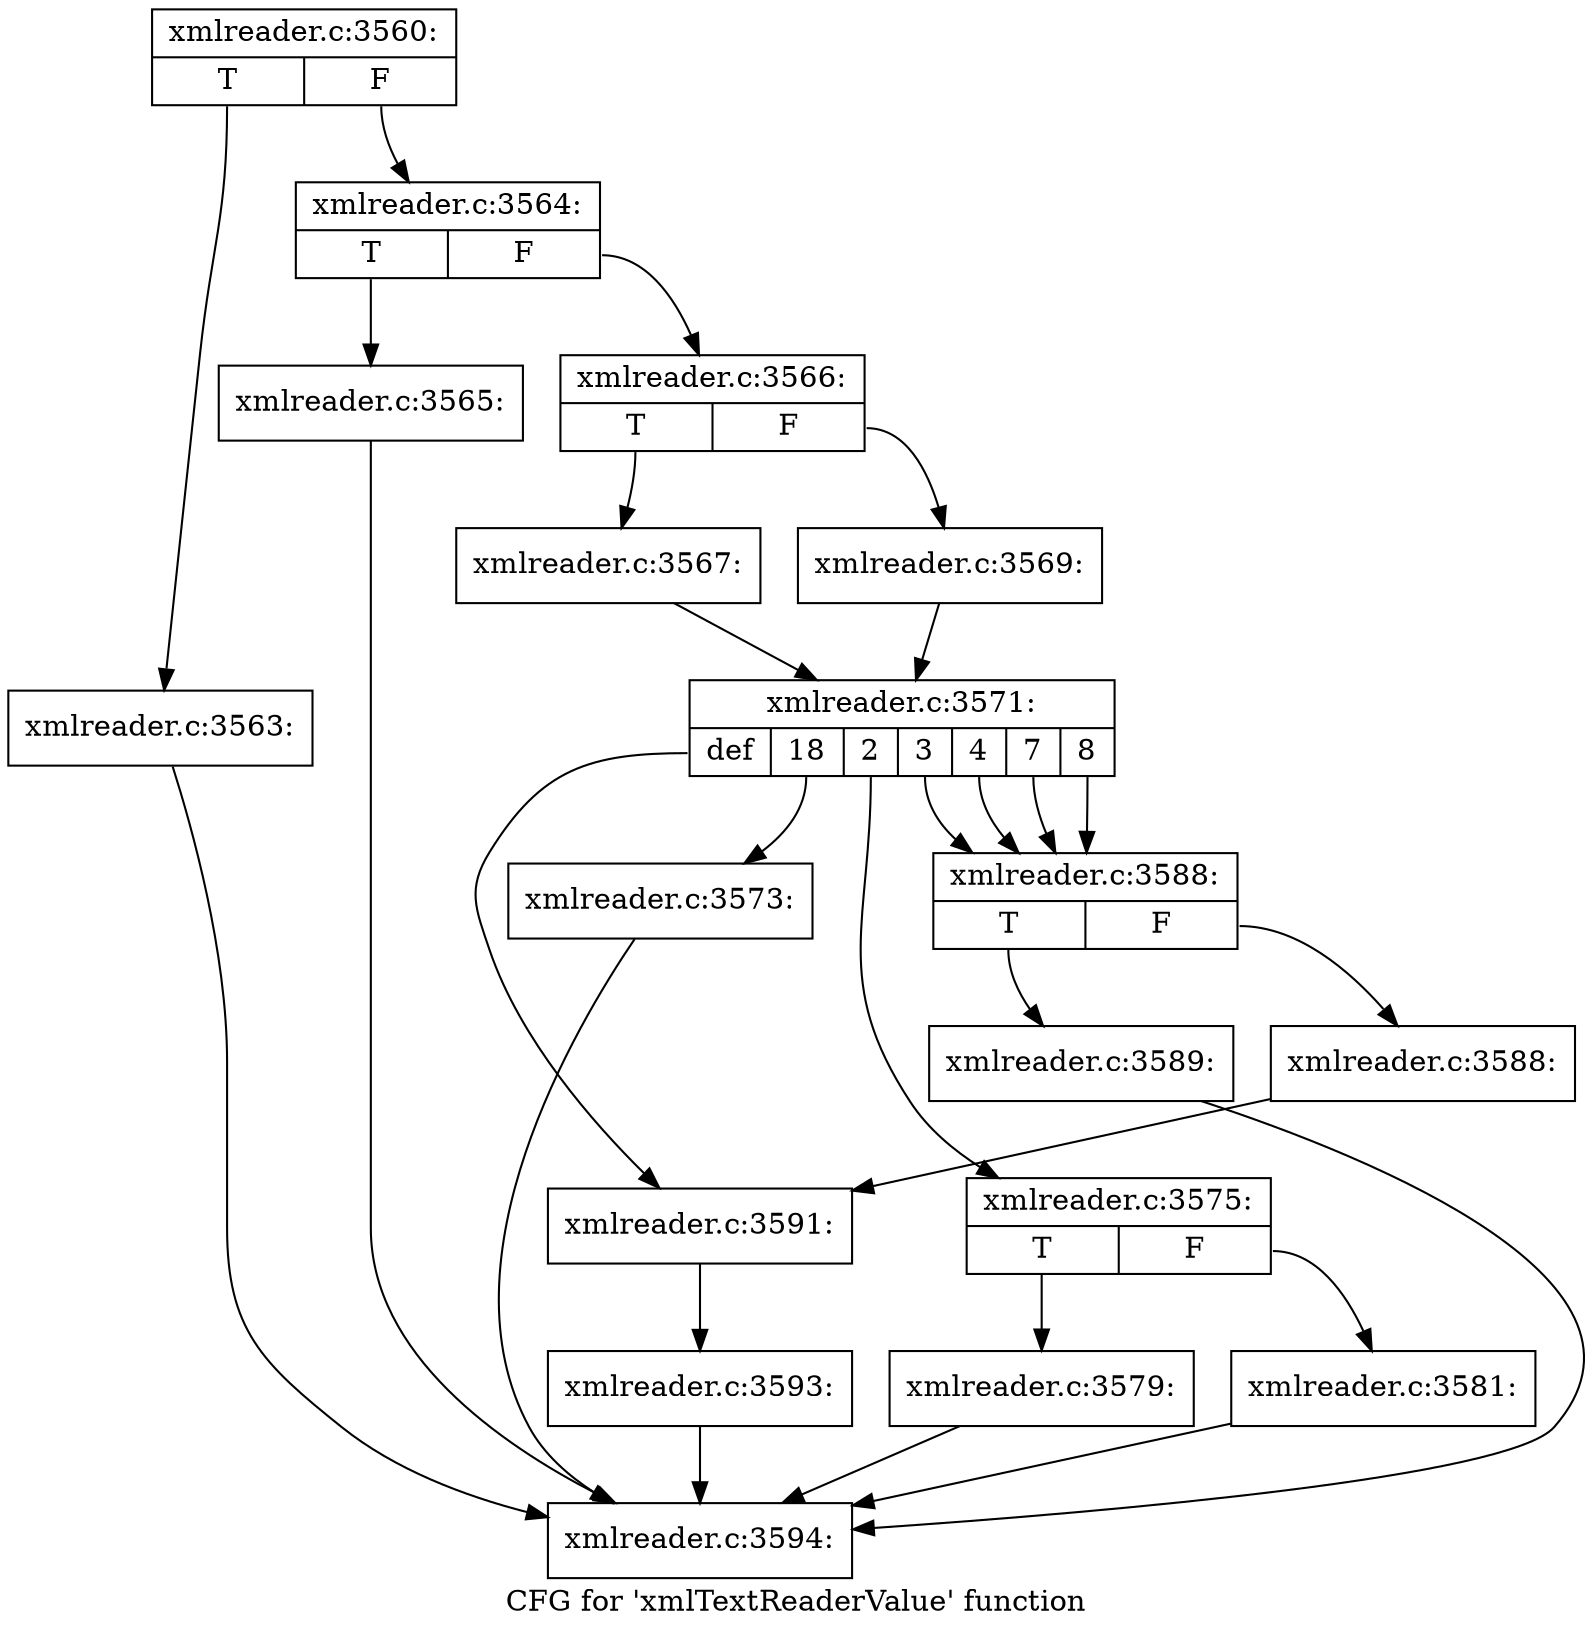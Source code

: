 digraph "CFG for 'xmlTextReaderValue' function" {
	label="CFG for 'xmlTextReaderValue' function";

	Node0x480d0b0 [shape=record,label="{xmlreader.c:3560:|{<s0>T|<s1>F}}"];
	Node0x480d0b0:s0 -> Node0x4809e50;
	Node0x480d0b0:s1 -> Node0x4809ea0;
	Node0x4809e50 [shape=record,label="{xmlreader.c:3563:}"];
	Node0x4809e50 -> Node0x4809bb0;
	Node0x4809ea0 [shape=record,label="{xmlreader.c:3564:|{<s0>T|<s1>F}}"];
	Node0x4809ea0:s0 -> Node0x480dd30;
	Node0x4809ea0:s1 -> Node0x480dd80;
	Node0x480dd30 [shape=record,label="{xmlreader.c:3565:}"];
	Node0x480dd30 -> Node0x4809bb0;
	Node0x480dd80 [shape=record,label="{xmlreader.c:3566:|{<s0>T|<s1>F}}"];
	Node0x480dd80:s0 -> Node0x480e310;
	Node0x480dd80:s1 -> Node0x480e3b0;
	Node0x480e310 [shape=record,label="{xmlreader.c:3567:}"];
	Node0x480e310 -> Node0x480e360;
	Node0x480e3b0 [shape=record,label="{xmlreader.c:3569:}"];
	Node0x480e3b0 -> Node0x480e360;
	Node0x480e360 [shape=record,label="{xmlreader.c:3571:|{<s0>def|<s1>18|<s2>2|<s3>3|<s4>4|<s5>7|<s6>8}}"];
	Node0x480e360:s0 -> Node0x480efa0;
	Node0x480e360:s1 -> Node0x480f2e0;
	Node0x480e360:s2 -> Node0x480f780;
	Node0x480e360:s3 -> Node0x480fda0;
	Node0x480e360:s4 -> Node0x480fda0;
	Node0x480e360:s5 -> Node0x480fda0;
	Node0x480e360:s6 -> Node0x480fda0;
	Node0x480f2e0 [shape=record,label="{xmlreader.c:3573:}"];
	Node0x480f2e0 -> Node0x4809bb0;
	Node0x480f780 [shape=record,label="{xmlreader.c:3575:|{<s0>T|<s1>F}}"];
	Node0x480f780:s0 -> Node0x480fd50;
	Node0x480f780:s1 -> Node0x480fdf0;
	Node0x480fd50 [shape=record,label="{xmlreader.c:3579:}"];
	Node0x480fd50 -> Node0x4809bb0;
	Node0x480fdf0 [shape=record,label="{xmlreader.c:3581:}"];
	Node0x480fdf0 -> Node0x4809bb0;
	Node0x480fda0 [shape=record,label="{xmlreader.c:3588:|{<s0>T|<s1>F}}"];
	Node0x480fda0:s0 -> Node0x4810e00;
	Node0x480fda0:s1 -> Node0x4810e50;
	Node0x4810e00 [shape=record,label="{xmlreader.c:3589:}"];
	Node0x4810e00 -> Node0x4809bb0;
	Node0x4810e50 [shape=record,label="{xmlreader.c:3588:}"];
	Node0x4810e50 -> Node0x480efa0;
	Node0x480efa0 [shape=record,label="{xmlreader.c:3591:}"];
	Node0x480efa0 -> Node0x480ed90;
	Node0x480ed90 [shape=record,label="{xmlreader.c:3593:}"];
	Node0x480ed90 -> Node0x4809bb0;
	Node0x4809bb0 [shape=record,label="{xmlreader.c:3594:}"];
}
